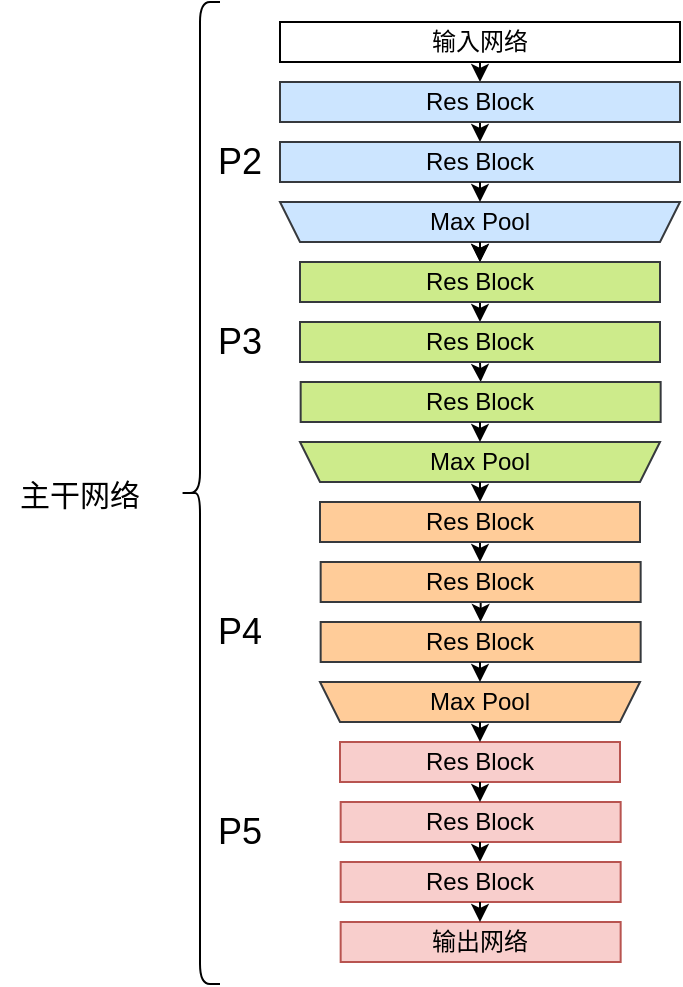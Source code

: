 <mxfile version="26.1.0">
  <diagram name="第 1 页" id="zSN7iPEmiETjF4lOJNPj">
    <mxGraphModel dx="1954" dy="661" grid="1" gridSize="10" guides="1" tooltips="1" connect="1" arrows="1" fold="1" page="1" pageScale="1" pageWidth="827" pageHeight="1169" math="1" shadow="0">
      <root>
        <mxCell id="0" />
        <mxCell id="1" parent="0" />
        <mxCell id="6Rw39WzhOwX6LZSCMEJf-15" style="edgeStyle=orthogonalEdgeStyle;rounded=0;orthogonalLoop=1;jettySize=auto;html=1;exitX=0.5;exitY=1;exitDx=0;exitDy=0;entryX=0.5;entryY=0;entryDx=0;entryDy=0;" parent="1" source="6Rw39WzhOwX6LZSCMEJf-12" target="6Rw39WzhOwX6LZSCMEJf-13" edge="1">
          <mxGeometry relative="1" as="geometry" />
        </mxCell>
        <mxCell id="6Rw39WzhOwX6LZSCMEJf-12" value="输入网络" style="rounded=0;whiteSpace=wrap;html=1;" parent="1" vertex="1">
          <mxGeometry x="110" y="169" width="200" height="20" as="geometry" />
        </mxCell>
        <mxCell id="6Rw39WzhOwX6LZSCMEJf-16" style="edgeStyle=orthogonalEdgeStyle;rounded=0;orthogonalLoop=1;jettySize=auto;html=1;exitX=0.5;exitY=1;exitDx=0;exitDy=0;entryX=0.5;entryY=0;entryDx=0;entryDy=0;" parent="1" source="6Rw39WzhOwX6LZSCMEJf-13" target="6Rw39WzhOwX6LZSCMEJf-14" edge="1">
          <mxGeometry relative="1" as="geometry" />
        </mxCell>
        <mxCell id="6Rw39WzhOwX6LZSCMEJf-13" value="Res Block" style="rounded=0;whiteSpace=wrap;html=1;fillColor=#cce5ff;strokeColor=#36393d;" parent="1" vertex="1">
          <mxGeometry x="110" y="199" width="200" height="20" as="geometry" />
        </mxCell>
        <mxCell id="6Rw39WzhOwX6LZSCMEJf-14" value="Res Block" style="rounded=0;whiteSpace=wrap;html=1;fillColor=#cce5ff;strokeColor=#36393d;" parent="1" vertex="1">
          <mxGeometry x="110" y="229" width="200" height="20" as="geometry" />
        </mxCell>
        <mxCell id="6Rw39WzhOwX6LZSCMEJf-17" value="" style="shape=trapezoid;perimeter=trapezoidPerimeter;whiteSpace=wrap;html=1;fixedSize=1;size=10;rotation=-180;fillColor=#cce5ff;strokeColor=#36393d;" parent="1" vertex="1">
          <mxGeometry x="110" y="259" width="200" height="20" as="geometry" />
        </mxCell>
        <mxCell id="6Rw39WzhOwX6LZSCMEJf-24" style="edgeStyle=orthogonalEdgeStyle;rounded=0;orthogonalLoop=1;jettySize=auto;html=1;exitX=0.5;exitY=1;exitDx=0;exitDy=0;entryX=0.5;entryY=0;entryDx=0;entryDy=0;" parent="1" source="6Rw39WzhOwX6LZSCMEJf-20" target="6Rw39WzhOwX6LZSCMEJf-21" edge="1">
          <mxGeometry relative="1" as="geometry" />
        </mxCell>
        <mxCell id="6Rw39WzhOwX6LZSCMEJf-20" value="Max Pool" style="text;html=1;align=center;verticalAlign=middle;whiteSpace=wrap;rounded=0;" parent="1" vertex="1">
          <mxGeometry x="180" y="254" width="60" height="30" as="geometry" />
        </mxCell>
        <mxCell id="6Rw39WzhOwX6LZSCMEJf-28" style="edgeStyle=orthogonalEdgeStyle;rounded=0;orthogonalLoop=1;jettySize=auto;html=1;exitX=0.5;exitY=1;exitDx=0;exitDy=0;entryX=0.5;entryY=0;entryDx=0;entryDy=0;" parent="1" source="6Rw39WzhOwX6LZSCMEJf-21" target="6Rw39WzhOwX6LZSCMEJf-27" edge="1">
          <mxGeometry relative="1" as="geometry" />
        </mxCell>
        <mxCell id="6Rw39WzhOwX6LZSCMEJf-21" value="Res Block" style="rounded=0;whiteSpace=wrap;html=1;fillColor=#cdeb8b;strokeColor=#36393d;" parent="1" vertex="1">
          <mxGeometry x="120" y="289" width="180" height="20" as="geometry" />
        </mxCell>
        <mxCell id="6Rw39WzhOwX6LZSCMEJf-25" style="edgeStyle=orthogonalEdgeStyle;rounded=0;orthogonalLoop=1;jettySize=auto;html=1;exitX=0.5;exitY=1;exitDx=0;exitDy=0;entryX=0.5;entryY=0;entryDx=0;entryDy=0;" parent="1" edge="1">
          <mxGeometry relative="1" as="geometry">
            <mxPoint x="210" y="249" as="sourcePoint" />
            <mxPoint x="210" y="259" as="targetPoint" />
          </mxGeometry>
        </mxCell>
        <mxCell id="6Rw39WzhOwX6LZSCMEJf-26" style="edgeStyle=orthogonalEdgeStyle;rounded=0;orthogonalLoop=1;jettySize=auto;html=1;exitX=0.5;exitY=1;exitDx=0;exitDy=0;entryX=0.5;entryY=0;entryDx=0;entryDy=0;" parent="1" edge="1">
          <mxGeometry relative="1" as="geometry">
            <mxPoint x="210" y="279" as="sourcePoint" />
            <mxPoint x="210" y="289" as="targetPoint" />
          </mxGeometry>
        </mxCell>
        <mxCell id="6Rw39WzhOwX6LZSCMEJf-30" style="edgeStyle=orthogonalEdgeStyle;rounded=0;orthogonalLoop=1;jettySize=auto;html=1;exitX=0.5;exitY=1;exitDx=0;exitDy=0;entryX=0.5;entryY=0;entryDx=0;entryDy=0;" parent="1" source="6Rw39WzhOwX6LZSCMEJf-27" target="6Rw39WzhOwX6LZSCMEJf-29" edge="1">
          <mxGeometry relative="1" as="geometry" />
        </mxCell>
        <mxCell id="6Rw39WzhOwX6LZSCMEJf-27" value="Res Block" style="rounded=0;whiteSpace=wrap;html=1;fillColor=#cdeb8b;strokeColor=#36393d;" parent="1" vertex="1">
          <mxGeometry x="120" y="319" width="180" height="20" as="geometry" />
        </mxCell>
        <mxCell id="6Rw39WzhOwX6LZSCMEJf-29" value="Res Block" style="rounded=0;whiteSpace=wrap;html=1;fillColor=#cdeb8b;strokeColor=#36393d;" parent="1" vertex="1">
          <mxGeometry x="120.33" y="349" width="180" height="20" as="geometry" />
        </mxCell>
        <mxCell id="6Rw39WzhOwX6LZSCMEJf-31" value="" style="shape=trapezoid;perimeter=trapezoidPerimeter;whiteSpace=wrap;html=1;fixedSize=1;size=10;rotation=-180;fillColor=#cdeb8b;strokeColor=#36393d;" parent="1" vertex="1">
          <mxGeometry x="120" y="379" width="180" height="20" as="geometry" />
        </mxCell>
        <mxCell id="6Rw39WzhOwX6LZSCMEJf-32" value="Max Pool" style="text;html=1;align=center;verticalAlign=middle;whiteSpace=wrap;rounded=0;" parent="1" vertex="1">
          <mxGeometry x="180" y="374" width="60" height="30" as="geometry" />
        </mxCell>
        <mxCell id="6Rw39WzhOwX6LZSCMEJf-34" style="edgeStyle=orthogonalEdgeStyle;rounded=0;orthogonalLoop=1;jettySize=auto;html=1;exitX=0.5;exitY=1;exitDx=0;exitDy=0;entryX=0.5;entryY=0;entryDx=0;entryDy=0;" parent="1" edge="1">
          <mxGeometry relative="1" as="geometry">
            <mxPoint x="210" y="369" as="sourcePoint" />
            <mxPoint x="210" y="379" as="targetPoint" />
          </mxGeometry>
        </mxCell>
        <mxCell id="6Rw39WzhOwX6LZSCMEJf-35" style="edgeStyle=orthogonalEdgeStyle;rounded=0;orthogonalLoop=1;jettySize=auto;html=1;exitX=0.5;exitY=1;exitDx=0;exitDy=0;entryX=0.5;entryY=0;entryDx=0;entryDy=0;" parent="1" edge="1">
          <mxGeometry relative="1" as="geometry">
            <mxPoint x="210" y="399" as="sourcePoint" />
            <mxPoint x="210" y="409" as="targetPoint" />
          </mxGeometry>
        </mxCell>
        <mxCell id="6Rw39WzhOwX6LZSCMEJf-39" style="edgeStyle=orthogonalEdgeStyle;rounded=0;orthogonalLoop=1;jettySize=auto;html=1;exitX=0.5;exitY=1;exitDx=0;exitDy=0;entryX=0.498;entryY=0;entryDx=0;entryDy=0;entryPerimeter=0;" parent="1" source="6Rw39WzhOwX6LZSCMEJf-36" target="6Rw39WzhOwX6LZSCMEJf-37" edge="1">
          <mxGeometry relative="1" as="geometry" />
        </mxCell>
        <mxCell id="6Rw39WzhOwX6LZSCMEJf-36" value="Res Block" style="rounded=0;whiteSpace=wrap;html=1;fillColor=#ffcc99;strokeColor=#36393d;" parent="1" vertex="1">
          <mxGeometry x="130" y="409" width="160" height="20" as="geometry" />
        </mxCell>
        <mxCell id="6Rw39WzhOwX6LZSCMEJf-40" style="edgeStyle=orthogonalEdgeStyle;rounded=0;orthogonalLoop=1;jettySize=auto;html=1;exitX=0.5;exitY=1;exitDx=0;exitDy=0;entryX=0.5;entryY=0;entryDx=0;entryDy=0;" parent="1" source="6Rw39WzhOwX6LZSCMEJf-37" target="6Rw39WzhOwX6LZSCMEJf-38" edge="1">
          <mxGeometry relative="1" as="geometry" />
        </mxCell>
        <mxCell id="6Rw39WzhOwX6LZSCMEJf-37" value="Res Block" style="rounded=0;whiteSpace=wrap;html=1;fillColor=#ffcc99;strokeColor=#36393d;" parent="1" vertex="1">
          <mxGeometry x="130.33" y="439" width="160" height="20" as="geometry" />
        </mxCell>
        <mxCell id="6Rw39WzhOwX6LZSCMEJf-38" value="Res Block" style="rounded=0;whiteSpace=wrap;html=1;fillColor=#ffcc99;strokeColor=#36393d;" parent="1" vertex="1">
          <mxGeometry x="130.33" y="469" width="160" height="20" as="geometry" />
        </mxCell>
        <mxCell id="6Rw39WzhOwX6LZSCMEJf-41" value="" style="shape=trapezoid;perimeter=trapezoidPerimeter;whiteSpace=wrap;html=1;fixedSize=1;size=10;rotation=-180;fillColor=#ffcc99;strokeColor=#36393d;" parent="1" vertex="1">
          <mxGeometry x="130" y="499" width="160" height="20" as="geometry" />
        </mxCell>
        <mxCell id="6Rw39WzhOwX6LZSCMEJf-42" value="Max Pool" style="text;html=1;align=center;verticalAlign=middle;whiteSpace=wrap;rounded=0;" parent="1" vertex="1">
          <mxGeometry x="180.33" y="494" width="60" height="30" as="geometry" />
        </mxCell>
        <mxCell id="6Rw39WzhOwX6LZSCMEJf-43" style="edgeStyle=orthogonalEdgeStyle;rounded=0;orthogonalLoop=1;jettySize=auto;html=1;exitX=0.5;exitY=1;exitDx=0;exitDy=0;entryX=0.5;entryY=0;entryDx=0;entryDy=0;" parent="1" edge="1">
          <mxGeometry relative="1" as="geometry">
            <mxPoint x="210" y="489" as="sourcePoint" />
            <mxPoint x="210" y="499" as="targetPoint" />
          </mxGeometry>
        </mxCell>
        <mxCell id="6Rw39WzhOwX6LZSCMEJf-47" value="Res Block" style="rounded=0;whiteSpace=wrap;html=1;fillColor=#f8cecc;strokeColor=#b85450;" parent="1" vertex="1">
          <mxGeometry x="140" y="529" width="140" height="20" as="geometry" />
        </mxCell>
        <mxCell id="6Rw39WzhOwX6LZSCMEJf-48" value="Res Block" style="rounded=0;whiteSpace=wrap;html=1;fillColor=#f8cecc;strokeColor=#b85450;" parent="1" vertex="1">
          <mxGeometry x="140.33" y="559" width="140" height="20" as="geometry" />
        </mxCell>
        <mxCell id="6Rw39WzhOwX6LZSCMEJf-51" style="edgeStyle=orthogonalEdgeStyle;rounded=0;orthogonalLoop=1;jettySize=auto;html=1;exitX=0.5;exitY=1;exitDx=0;exitDy=0;entryX=0.5;entryY=0;entryDx=0;entryDy=0;" parent="1" edge="1">
          <mxGeometry relative="1" as="geometry">
            <mxPoint x="210" y="519" as="sourcePoint" />
            <mxPoint x="210" y="529" as="targetPoint" />
          </mxGeometry>
        </mxCell>
        <mxCell id="6Rw39WzhOwX6LZSCMEJf-52" style="edgeStyle=orthogonalEdgeStyle;rounded=0;orthogonalLoop=1;jettySize=auto;html=1;exitX=0.5;exitY=1;exitDx=0;exitDy=0;entryX=0.5;entryY=0;entryDx=0;entryDy=0;" parent="1" edge="1">
          <mxGeometry relative="1" as="geometry">
            <mxPoint x="210" y="549" as="sourcePoint" />
            <mxPoint x="210" y="559" as="targetPoint" />
          </mxGeometry>
        </mxCell>
        <mxCell id="6Rw39WzhOwX6LZSCMEJf-53" style="edgeStyle=orthogonalEdgeStyle;rounded=0;orthogonalLoop=1;jettySize=auto;html=1;exitX=0.5;exitY=1;exitDx=0;exitDy=0;entryX=0.5;entryY=0;entryDx=0;entryDy=0;" parent="1" edge="1">
          <mxGeometry relative="1" as="geometry">
            <mxPoint x="210" y="579" as="sourcePoint" />
            <mxPoint x="210" y="589" as="targetPoint" />
          </mxGeometry>
        </mxCell>
        <mxCell id="6Rw39WzhOwX6LZSCMEJf-54" value="Res Block" style="rounded=0;whiteSpace=wrap;html=1;fillColor=#f8cecc;strokeColor=#b85450;" parent="1" vertex="1">
          <mxGeometry x="140.33" y="589" width="140" height="20" as="geometry" />
        </mxCell>
        <mxCell id="6Rw39WzhOwX6LZSCMEJf-55" value="输出网络" style="rounded=0;whiteSpace=wrap;html=1;fillColor=#f8cecc;strokeColor=#b85450;" parent="1" vertex="1">
          <mxGeometry x="140.33" y="619" width="140" height="20" as="geometry" />
        </mxCell>
        <mxCell id="6Rw39WzhOwX6LZSCMEJf-57" style="edgeStyle=orthogonalEdgeStyle;rounded=0;orthogonalLoop=1;jettySize=auto;html=1;exitX=0.5;exitY=1;exitDx=0;exitDy=0;entryX=0.5;entryY=0;entryDx=0;entryDy=0;" parent="1" edge="1">
          <mxGeometry relative="1" as="geometry">
            <mxPoint x="210" y="609" as="sourcePoint" />
            <mxPoint x="210" y="619" as="targetPoint" />
          </mxGeometry>
        </mxCell>
        <mxCell id="6Rw39WzhOwX6LZSCMEJf-63" value="&lt;span style=&quot;font-size: 15px;&quot;&gt;主干网络&lt;/span&gt;" style="text;html=1;align=center;verticalAlign=middle;whiteSpace=wrap;rounded=0;" parent="1" vertex="1">
          <mxGeometry x="-30" y="389.25" width="80" height="30.5" as="geometry" />
        </mxCell>
        <mxCell id="6Rw39WzhOwX6LZSCMEJf-65" value="" style="shape=curlyBracket;whiteSpace=wrap;html=1;rounded=1;labelPosition=left;verticalLabelPosition=middle;align=right;verticalAlign=middle;" parent="1" vertex="1">
          <mxGeometry x="60" y="159" width="20" height="491" as="geometry" />
        </mxCell>
        <mxCell id="6yiE1YvJ_uJA3wiCjWNe-3" value="&lt;font style=&quot;font-size: 18px;&quot;&gt;P2&lt;/font&gt;" style="text;html=1;align=center;verticalAlign=middle;whiteSpace=wrap;rounded=0;" vertex="1" parent="1">
          <mxGeometry x="60.33" y="224" width="60" height="30" as="geometry" />
        </mxCell>
        <mxCell id="6yiE1YvJ_uJA3wiCjWNe-4" value="&lt;font style=&quot;font-size: 18px;&quot;&gt;P3&lt;/font&gt;" style="text;html=1;align=center;verticalAlign=middle;whiteSpace=wrap;rounded=0;" vertex="1" parent="1">
          <mxGeometry x="60.33" y="314" width="60" height="30" as="geometry" />
        </mxCell>
        <mxCell id="6yiE1YvJ_uJA3wiCjWNe-5" value="&lt;font style=&quot;font-size: 18px;&quot;&gt;P4&lt;/font&gt;" style="text;html=1;align=center;verticalAlign=middle;whiteSpace=wrap;rounded=0;" vertex="1" parent="1">
          <mxGeometry x="60.33" y="459" width="60" height="30" as="geometry" />
        </mxCell>
        <mxCell id="6yiE1YvJ_uJA3wiCjWNe-6" value="&lt;font style=&quot;font-size: 18px;&quot;&gt;P5&lt;/font&gt;" style="text;html=1;align=center;verticalAlign=middle;whiteSpace=wrap;rounded=0;" vertex="1" parent="1">
          <mxGeometry x="60" y="559" width="60" height="30" as="geometry" />
        </mxCell>
      </root>
    </mxGraphModel>
  </diagram>
</mxfile>
